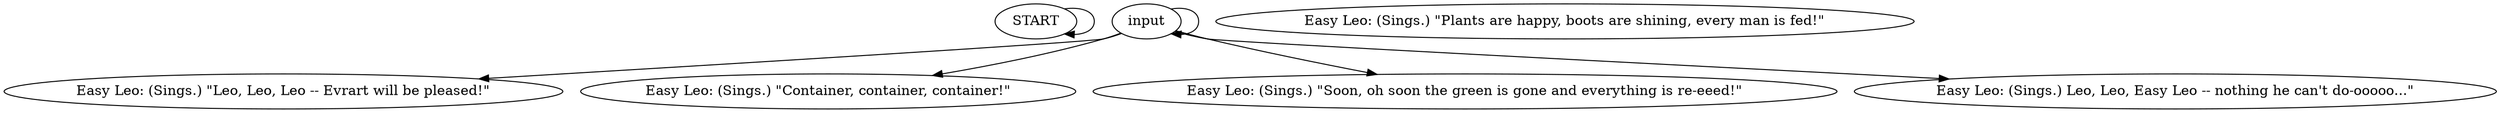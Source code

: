 # CONTAINERYARD / LEO new barks
# Replacement barks for Leo to test out.
# ==================================================
digraph G {
	  0 [label="START"];
	  1 [label="input"];
	  2 [label="Easy Leo: (Sings.) \"Leo, Leo, Leo -- Evrart will be pleased!\""];
	  3 [label="Easy Leo: (Sings.) \"Container, container, container!\""];
	  4 [label="Easy Leo: (Sings.) \"Plants are happy, boots are shining, every man is fed!\""];
	  5 [label="Easy Leo: (Sings.) \"Soon, oh soon the green is gone and everything is re-eeed!\""];
	  6 [label="Easy Leo: (Sings.) Leo, Leo, Easy Leo -- nothing he can't do-ooooo...\""];
	  0 -> 0
	  1 -> 1
	  1 -> 2
	  1 -> 3
	  1 -> 5
	  1 -> 6
}

